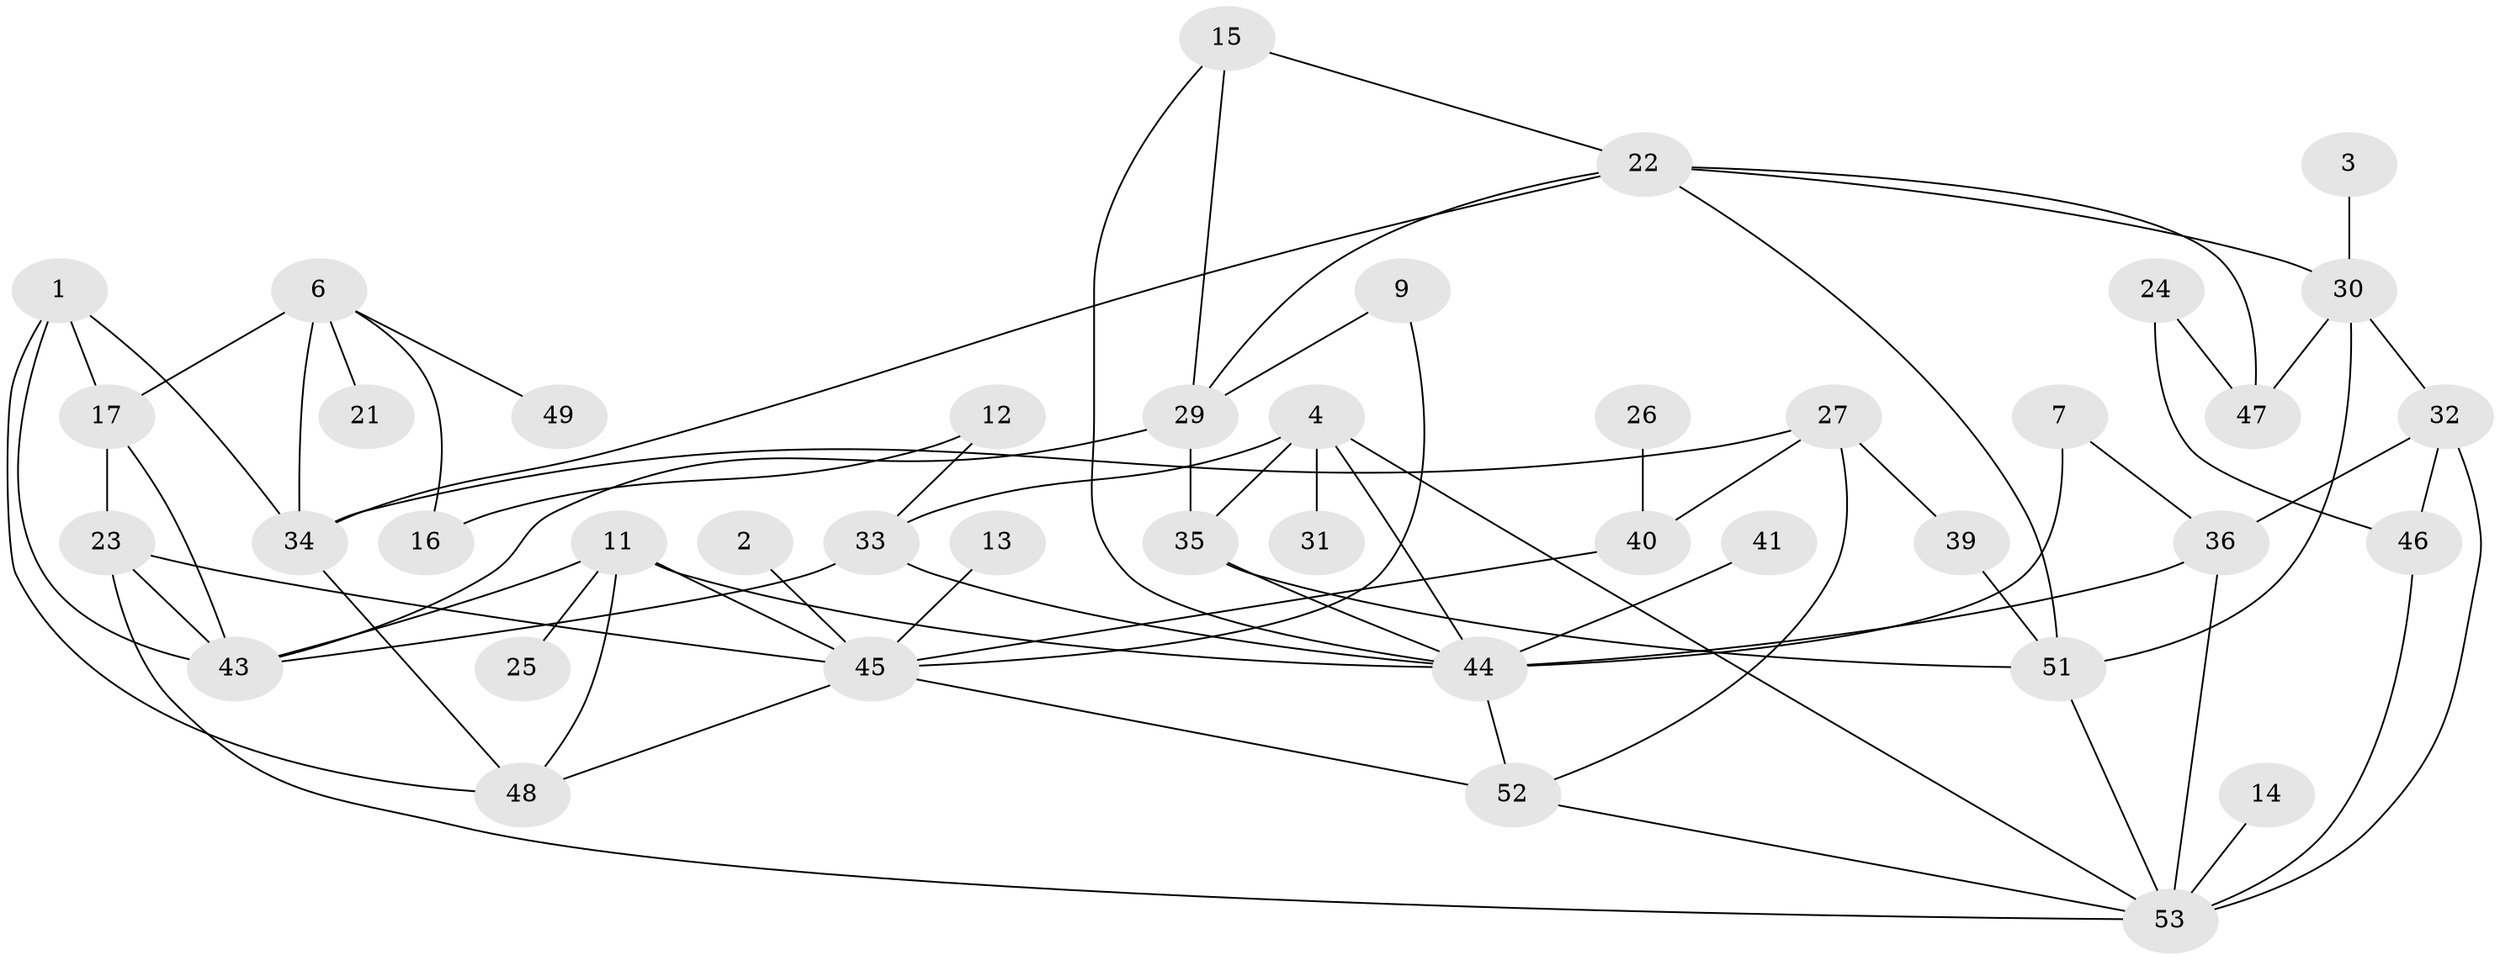 // original degree distribution, {5: 0.10377358490566038, 1: 0.20754716981132076, 4: 0.14150943396226415, 2: 0.25471698113207547, 3: 0.1792452830188679, 0: 0.09433962264150944, 6: 0.018867924528301886}
// Generated by graph-tools (version 1.1) at 2025/49/03/09/25 03:49:03]
// undirected, 42 vertices, 73 edges
graph export_dot {
graph [start="1"]
  node [color=gray90,style=filled];
  1;
  2;
  3;
  4;
  6;
  7;
  9;
  11;
  12;
  13;
  14;
  15;
  16;
  17;
  21;
  22;
  23;
  24;
  25;
  26;
  27;
  29;
  30;
  31;
  32;
  33;
  34;
  35;
  36;
  39;
  40;
  41;
  43;
  44;
  45;
  46;
  47;
  48;
  49;
  51;
  52;
  53;
  1 -- 17 [weight=1.0];
  1 -- 34 [weight=1.0];
  1 -- 43 [weight=1.0];
  1 -- 48 [weight=1.0];
  2 -- 45 [weight=1.0];
  3 -- 30 [weight=1.0];
  4 -- 31 [weight=1.0];
  4 -- 33 [weight=1.0];
  4 -- 35 [weight=1.0];
  4 -- 44 [weight=1.0];
  4 -- 53 [weight=1.0];
  6 -- 16 [weight=1.0];
  6 -- 17 [weight=2.0];
  6 -- 21 [weight=1.0];
  6 -- 34 [weight=1.0];
  6 -- 49 [weight=1.0];
  7 -- 36 [weight=1.0];
  7 -- 44 [weight=1.0];
  9 -- 29 [weight=1.0];
  9 -- 45 [weight=1.0];
  11 -- 25 [weight=1.0];
  11 -- 43 [weight=1.0];
  11 -- 44 [weight=1.0];
  11 -- 45 [weight=1.0];
  11 -- 48 [weight=1.0];
  12 -- 16 [weight=1.0];
  12 -- 33 [weight=1.0];
  13 -- 45 [weight=1.0];
  14 -- 53 [weight=1.0];
  15 -- 22 [weight=1.0];
  15 -- 29 [weight=1.0];
  15 -- 44 [weight=1.0];
  17 -- 23 [weight=1.0];
  17 -- 43 [weight=1.0];
  22 -- 29 [weight=1.0];
  22 -- 30 [weight=1.0];
  22 -- 34 [weight=1.0];
  22 -- 47 [weight=1.0];
  22 -- 51 [weight=1.0];
  23 -- 43 [weight=1.0];
  23 -- 45 [weight=1.0];
  23 -- 53 [weight=1.0];
  24 -- 46 [weight=1.0];
  24 -- 47 [weight=1.0];
  26 -- 40 [weight=1.0];
  27 -- 34 [weight=1.0];
  27 -- 39 [weight=1.0];
  27 -- 40 [weight=1.0];
  27 -- 52 [weight=1.0];
  29 -- 35 [weight=1.0];
  29 -- 43 [weight=1.0];
  30 -- 32 [weight=1.0];
  30 -- 47 [weight=1.0];
  30 -- 51 [weight=1.0];
  32 -- 36 [weight=1.0];
  32 -- 46 [weight=1.0];
  32 -- 53 [weight=2.0];
  33 -- 43 [weight=1.0];
  33 -- 44 [weight=1.0];
  34 -- 48 [weight=1.0];
  35 -- 44 [weight=1.0];
  35 -- 51 [weight=1.0];
  36 -- 44 [weight=1.0];
  36 -- 53 [weight=1.0];
  39 -- 51 [weight=1.0];
  40 -- 45 [weight=1.0];
  41 -- 44 [weight=1.0];
  44 -- 52 [weight=1.0];
  45 -- 48 [weight=1.0];
  45 -- 52 [weight=1.0];
  46 -- 53 [weight=1.0];
  51 -- 53 [weight=1.0];
  52 -- 53 [weight=1.0];
}
